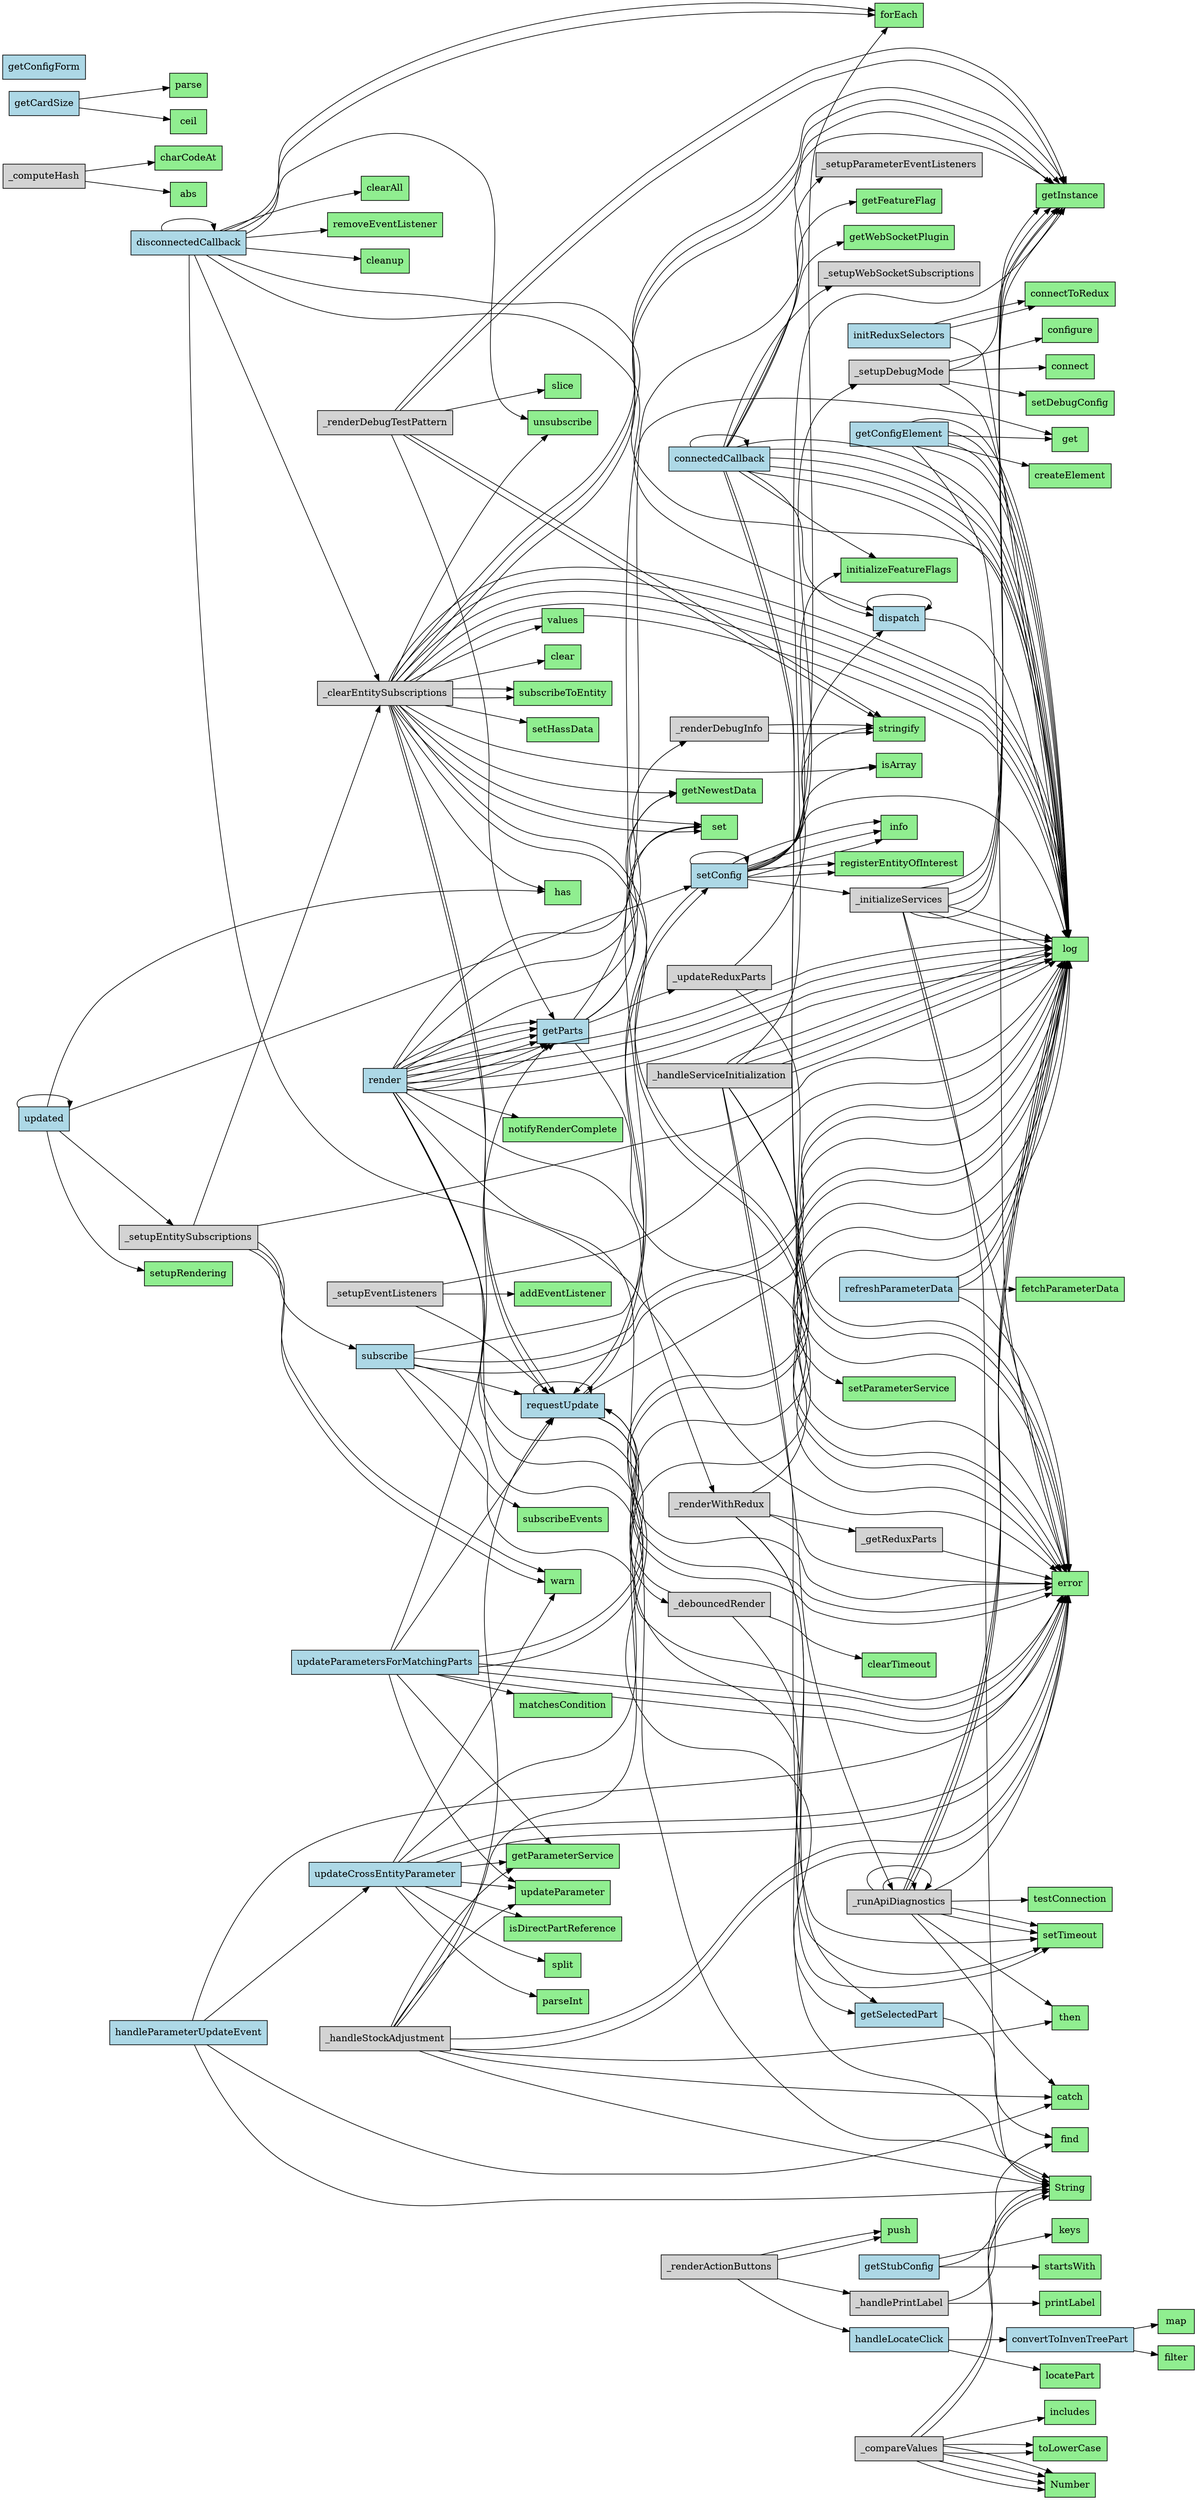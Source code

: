 digraph FileAnalysis {
  rankdir=LR;
  node [shape=box, style=filled, fillcolor=lightblue];

  "initReduxSelectors" [fillcolor=lightblue];
  "getConfigElement" [fillcolor=lightblue];
  "getStubConfig" [fillcolor=lightblue];
  "setConfig" [fillcolor=lightblue];
  "_setupEntitySubscriptions" [fillcolor=lightgrey];
  "subscribe" [fillcolor=lightblue];
  "_clearEntitySubscriptions" [fillcolor=lightgrey];
  "_debouncedRender" [fillcolor=lightgrey];
  "updated" [fillcolor=lightblue];
  "render" [fillcolor=lightblue];
  "_renderWithRedux" [fillcolor=lightgrey];
  "_computeHash" [fillcolor=lightgrey];
  "getSelectedPart" [fillcolor=lightblue];
  "getParts" [fillcolor=lightblue];
  "_getReduxParts" [fillcolor=lightgrey];
  "_updateReduxParts" [fillcolor=lightgrey];
  "getCardSize" [fillcolor=lightblue];
  "handleLocateClick" [fillcolor=lightblue];
  "convertToInvenTreePart" [fillcolor=lightblue];
  "_handleStockAdjustment" [fillcolor=lightgrey];
  "_renderActionButtons" [fillcolor=lightgrey];
  "_handlePrintLabel" [fillcolor=lightgrey];
  "getConfigForm" [fillcolor=lightblue];
  "_compareValues" [fillcolor=lightgrey];
  "_renderDebugInfo" [fillcolor=lightgrey];
  "refreshParameterData" [fillcolor=lightblue];
  "updateCrossEntityParameter" [fillcolor=lightblue];
  "updateParametersForMatchingParts" [fillcolor=lightblue];
  "handleParameterUpdateEvent" [fillcolor=lightblue];
  "connectedCallback" [fillcolor=lightblue];
  "_setupWebSocketSubscriptions" [fillcolor=lightgrey];
  "_setupParameterEventListeners" [fillcolor=lightgrey];
  "_initializeServices" [fillcolor=lightgrey];
  "requestUpdate" [fillcolor=lightblue];
  "disconnectedCallback" [fillcolor=lightblue];
  "_renderDebugTestPattern" [fillcolor=lightgrey];
  "_setupDebugMode" [fillcolor=lightgrey];
  "_handleServiceInitialization" [fillcolor=lightgrey];
  "_runApiDiagnostics" [fillcolor=lightgrey];
  "_setupEventListeners" [fillcolor=lightgrey];
  "dispatch" [fillcolor=lightblue];
  "setConfig" [fillcolor=lightblue];
  "getCardSize" [fillcolor=lightblue];
  "render" [fillcolor=lightblue];
  "setConfig" -> "_initializeServices";
  "setConfig" -> "setConfig";
  "setConfig" -> "_setupDebugMode";
  "setConfig" -> "requestUpdate";
  "_setupEntitySubscriptions" -> "_clearEntitySubscriptions";
  "subscribe" -> "requestUpdate";
  "_setupEntitySubscriptions" -> "subscribe";
  "_clearEntitySubscriptions" -> "requestUpdate";
  "_clearEntitySubscriptions" -> "requestUpdate";
  "_debouncedRender" -> "requestUpdate";
  "updated" -> "updated";
  "updated" -> "setConfig";
  "updated" -> "_setupEntitySubscriptions";
  "render" -> "_renderWithRedux";
  "render" -> "getParts";
  "render" -> "_renderDebugInfo";
  "render" -> "getSelectedPart";
  "render" -> "getParts";
  "render" -> "getParts";
  "render" -> "getParts";
  "render" -> "getParts";
  "render" -> "getParts";
  "_renderWithRedux" -> "_getReduxParts";
  "_renderWithRedux" -> "getSelectedPart";
  "getParts" -> "_updateReduxParts";
  "_updateReduxParts" -> "dispatch";
  "handleLocateClick" -> "convertToInvenTreePart";
  "_handleStockAdjustment" -> "requestUpdate";
  "_renderActionButtons" -> "handleLocateClick";
  "_renderActionButtons" -> "_handlePrintLabel";
  "updateParametersForMatchingParts" -> "getParts";
  "updateParametersForMatchingParts" -> "requestUpdate";
  "handleParameterUpdateEvent" -> "updateCrossEntityParameter";
  "connectedCallback" -> "connectedCallback";
  "connectedCallback" -> "dispatch";
  "connectedCallback" -> "_setupWebSocketSubscriptions";
  "connectedCallback" -> "_setupParameterEventListeners";
  "requestUpdate" -> "requestUpdate";
  "requestUpdate" -> "setConfig";
  "requestUpdate" -> "_debouncedRender";
  "disconnectedCallback" -> "disconnectedCallback";
  "disconnectedCallback" -> "_clearEntitySubscriptions";
  "disconnectedCallback" -> "dispatch";
  "_renderDebugTestPattern" -> "getParts";
  "_handleServiceInitialization" -> "_runApiDiagnostics";
  "_runApiDiagnostics" -> "_runApiDiagnostics";
  "_runApiDiagnostics" -> "_runApiDiagnostics";
  "_setupEventListeners" -> "requestUpdate";
  "dispatch" -> "dispatch";
  "log" [fillcolor=lightgreen];
  "connectToRedux" [fillcolor=lightgreen];
  "get" [fillcolor=lightgreen];
  "error" [fillcolor=lightgreen];
  "createElement" [fillcolor=lightgreen];
  "find" [fillcolor=lightgreen];
  "keys" [fillcolor=lightgreen];
  "startsWith" [fillcolor=lightgreen];
  "stringify" [fillcolor=lightgreen];
  "info" [fillcolor=lightgreen];
  "initializeFeatureFlags" [fillcolor=lightgreen];
  "registerEntityOfInterest" [fillcolor=lightgreen];
  "isArray" [fillcolor=lightgreen];
  "forEach" [fillcolor=lightgreen];
  "warn" [fillcolor=lightgreen];
  "subscribeEvents" [fillcolor=lightgreen];
  "set" [fillcolor=lightgreen];
  "values" [fillcolor=lightgreen];
  "unsubscribe" [fillcolor=lightgreen];
  "clear" [fillcolor=lightgreen];
  "getInstance" [fillcolor=lightgreen];
  "subscribeToEntity" [fillcolor=lightgreen];
  "has" [fillcolor=lightgreen];
  "getNewestData" [fillcolor=lightgreen];
  "setHassData" [fillcolor=lightgreen];
  "clearTimeout" [fillcolor=lightgreen];
  "setTimeout" [fillcolor=lightgreen];
  "setupRendering" [fillcolor=lightgreen];
  "notifyRenderComplete" [fillcolor=lightgreen];
  "String" [fillcolor=lightgreen];
  "charCodeAt" [fillcolor=lightgreen];
  "abs" [fillcolor=lightgreen];
  "parse" [fillcolor=lightgreen];
  "ceil" [fillcolor=lightgreen];
  "locatePart" [fillcolor=lightgreen];
  "map" [fillcolor=lightgreen];
  "filter" [fillcolor=lightgreen];
  "getParameterService" [fillcolor=lightgreen];
  "catch" [fillcolor=lightgreen];
  "then" [fillcolor=lightgreen];
  "updateParameter" [fillcolor=lightgreen];
  "push" [fillcolor=lightgreen];
  "printLabel" [fillcolor=lightgreen];
  "includes" [fillcolor=lightgreen];
  "toLowerCase" [fillcolor=lightgreen];
  "Number" [fillcolor=lightgreen];
  "fetchParameterData" [fillcolor=lightgreen];
  "isDirectPartReference" [fillcolor=lightgreen];
  "split" [fillcolor=lightgreen];
  "parseInt" [fillcolor=lightgreen];
  "matchesCondition" [fillcolor=lightgreen];
  "getFeatureFlag" [fillcolor=lightgreen];
  "getWebSocketPlugin" [fillcolor=lightgreen];
  "clearAll" [fillcolor=lightgreen];
  "removeEventListener" [fillcolor=lightgreen];
  "cleanup" [fillcolor=lightgreen];
  "slice" [fillcolor=lightgreen];
  "setDebugConfig" [fillcolor=lightgreen];
  "configure" [fillcolor=lightgreen];
  "connect" [fillcolor=lightgreen];
  "setParameterService" [fillcolor=lightgreen];
  "testConnection" [fillcolor=lightgreen];
  "addEventListener" [fillcolor=lightgreen];
  "initReduxSelectors" -> "log";
  "initReduxSelectors" -> "connectToRedux";
  "initReduxSelectors" -> "connectToRedux";
  "getConfigElement" -> "get";
  "getConfigElement" -> "log";
  "getConfigElement" -> "log";
  "getConfigElement" -> "error";
  "getConfigElement" -> "log";
  "getConfigElement" -> "createElement";
  "getConfigElement" -> "log";
  "getStubConfig" -> "find";
  "getStubConfig" -> "keys";
  "getStubConfig" -> "startsWith";
  "setConfig" -> "log";
  "setConfig" -> "stringify";
  "setConfig" -> "info";
  "setConfig" -> "initializeFeatureFlags";
  "setConfig" -> "info";
  "setConfig" -> "registerEntityOfInterest";
  "setConfig" -> "isArray";
  "setConfig" -> "info";
  "setConfig" -> "forEach";
  "setConfig" -> "registerEntityOfInterest";
  "_setupEntitySubscriptions" -> "warn";
  "_setupEntitySubscriptions" -> "warn";
  "_setupEntitySubscriptions" -> "log";
  "subscribe" -> "subscribeEvents";
  "subscribe" -> "log";
  "subscribe" -> "set";
  "subscribe" -> "log";
  "subscribe" -> "error";
  "_clearEntitySubscriptions" -> "log";
  "_clearEntitySubscriptions" -> "values";
  "_clearEntitySubscriptions" -> "unsubscribe";
  "_clearEntitySubscriptions" -> "clear";
  "_clearEntitySubscriptions" -> "getInstance";
  "_clearEntitySubscriptions" -> "subscribeToEntity";
  "_clearEntitySubscriptions" -> "log";
  "_clearEntitySubscriptions" -> "error";
  "_clearEntitySubscriptions" -> "set";
  "_clearEntitySubscriptions" -> "isArray";
  "_clearEntitySubscriptions" -> "has";
  "_clearEntitySubscriptions" -> "getInstance";
  "_clearEntitySubscriptions" -> "subscribeToEntity";
  "_clearEntitySubscriptions" -> "log";
  "_clearEntitySubscriptions" -> "error";
  "_clearEntitySubscriptions" -> "set";
  "_clearEntitySubscriptions" -> "getInstance";
  "_clearEntitySubscriptions" -> "getNewestData";
  "_clearEntitySubscriptions" -> "log";
  "_clearEntitySubscriptions" -> "setHassData";
  "_clearEntitySubscriptions" -> "log";
  "_debouncedRender" -> "clearTimeout";
  "_debouncedRender" -> "setTimeout";
  "updated" -> "has";
  "updated" -> "setupRendering";
  "render" -> "log";
  "render" -> "log";
  "render" -> "getInstance";
  "render" -> "getNewestData";
  "render" -> "log";
  "render" -> "log";
  "render" -> "setTimeout";
  "render" -> "notifyRenderComplete";
  "render" -> "String";
  "render" -> "error";
  "_renderWithRedux" -> "log";
  "_renderWithRedux" -> "String";
  "_renderWithRedux" -> "error";
  "_computeHash" -> "charCodeAt";
  "_computeHash" -> "abs";
  "getSelectedPart" -> "find";
  "getParts" -> "get";
  "getParts" -> "getNewestData";
  "getParts" -> "set";
  "getParts" -> "error";
  "_getReduxParts" -> "error";
  "_updateReduxParts" -> "error";
  "getCardSize" -> "parse";
  "getCardSize" -> "ceil";
  "handleLocateClick" -> "locatePart";
  "convertToInvenTreePart" -> "map";
  "convertToInvenTreePart" -> "filter";
  "_handleStockAdjustment" -> "getParameterService";
  "_handleStockAdjustment" -> "error";
  "_handleStockAdjustment" -> "catch";
  "_handleStockAdjustment" -> "then";
  "_handleStockAdjustment" -> "updateParameter";
  "_handleStockAdjustment" -> "String";
  "_handleStockAdjustment" -> "log";
  "_handleStockAdjustment" -> "error";
  "_renderActionButtons" -> "push";
  "_renderActionButtons" -> "push";
  "_handlePrintLabel" -> "printLabel";
  "_handlePrintLabel" -> "String";
  "_compareValues" -> "String";
  "_compareValues" -> "includes";
  "_compareValues" -> "toLowerCase";
  "_compareValues" -> "String";
  "_compareValues" -> "toLowerCase";
  "_compareValues" -> "Number";
  "_compareValues" -> "Number";
  "_compareValues" -> "Number";
  "_compareValues" -> "Number";
  "_renderDebugInfo" -> "stringify";
  "_renderDebugInfo" -> "stringify";
  "refreshParameterData" -> "log";
  "refreshParameterData" -> "fetchParameterData";
  "refreshParameterData" -> "log";
  "refreshParameterData" -> "error";
  "updateCrossEntityParameter" -> "error";
  "updateCrossEntityParameter" -> "getParameterService";
  "updateCrossEntityParameter" -> "warn";
  "updateCrossEntityParameter" -> "isDirectPartReference";
  "updateCrossEntityParameter" -> "split";
  "updateCrossEntityParameter" -> "updateParameter";
  "updateCrossEntityParameter" -> "parseInt";
  "updateCrossEntityParameter" -> "log";
  "updateCrossEntityParameter" -> "error";
  "updateParametersForMatchingParts" -> "error";
  "updateParametersForMatchingParts" -> "getParameterService";
  "updateParametersForMatchingParts" -> "error";
  "updateParametersForMatchingParts" -> "log";
  "updateParametersForMatchingParts" -> "matchesCondition";
  "updateParametersForMatchingParts" -> "log";
  "updateParametersForMatchingParts" -> "updateParameter";
  "updateParametersForMatchingParts" -> "error";
  "handleParameterUpdateEvent" -> "catch";
  "handleParameterUpdateEvent" -> "String";
  "handleParameterUpdateEvent" -> "error";
  "connectedCallback" -> "log";
  "connectedCallback" -> "initializeFeatureFlags";
  "connectedCallback" -> "getFeatureFlag";
  "connectedCallback" -> "log";
  "connectedCallback" -> "log";
  "connectedCallback" -> "getWebSocketPlugin";
  "connectedCallback" -> "log";
  "connectedCallback" -> "log";
  "connectedCallback" -> "error";
  "connectedCallback" -> "error";
  "_initializeServices" -> "log";
  "_initializeServices" -> "getInstance";
  "_initializeServices" -> "getInstance";
  "_initializeServices" -> "getInstance";
  "_initializeServices" -> "getInstance";
  "_initializeServices" -> "log";
  "_initializeServices" -> "String";
  "_initializeServices" -> "error";
  "requestUpdate" -> "log";
  "requestUpdate" -> "error";
  "requestUpdate" -> "error";
  "disconnectedCallback" -> "clearAll";
  "disconnectedCallback" -> "removeEventListener";
  "disconnectedCallback" -> "forEach";
  "disconnectedCallback" -> "unsubscribe";
  "disconnectedCallback" -> "forEach";
  "disconnectedCallback" -> "cleanup";
  "disconnectedCallback" -> "log";
  "disconnectedCallback" -> "error";
  "_renderDebugTestPattern" -> "getInstance";
  "_renderDebugTestPattern" -> "getInstance";
  "_renderDebugTestPattern" -> "stringify";
  "_renderDebugTestPattern" -> "slice";
  "_renderDebugTestPattern" -> "stringify";
  "_setupDebugMode" -> "setDebugConfig";
  "_setupDebugMode" -> "log";
  "_setupDebugMode" -> "getInstance";
  "_setupDebugMode" -> "configure";
  "_setupDebugMode" -> "connect";
  "_handleServiceInitialization" -> "log";
  "_handleServiceInitialization" -> "log";
  "_handleServiceInitialization" -> "getInstance";
  "_handleServiceInitialization" -> "log";
  "_handleServiceInitialization" -> "setParameterService";
  "_handleServiceInitialization" -> "log";
  "_handleServiceInitialization" -> "setTimeout";
  "_handleServiceInitialization" -> "error";
  "_runApiDiagnostics" -> "log";
  "_runApiDiagnostics" -> "log";
  "_runApiDiagnostics" -> "catch";
  "_runApiDiagnostics" -> "then";
  "_runApiDiagnostics" -> "testConnection";
  "_runApiDiagnostics" -> "log";
  "_runApiDiagnostics" -> "setTimeout";
  "_runApiDiagnostics" -> "error";
  "_runApiDiagnostics" -> "setTimeout";
  "_setupEventListeners" -> "log";
  "_setupEventListeners" -> "addEventListener";
  "dispatch" -> "log";
}
